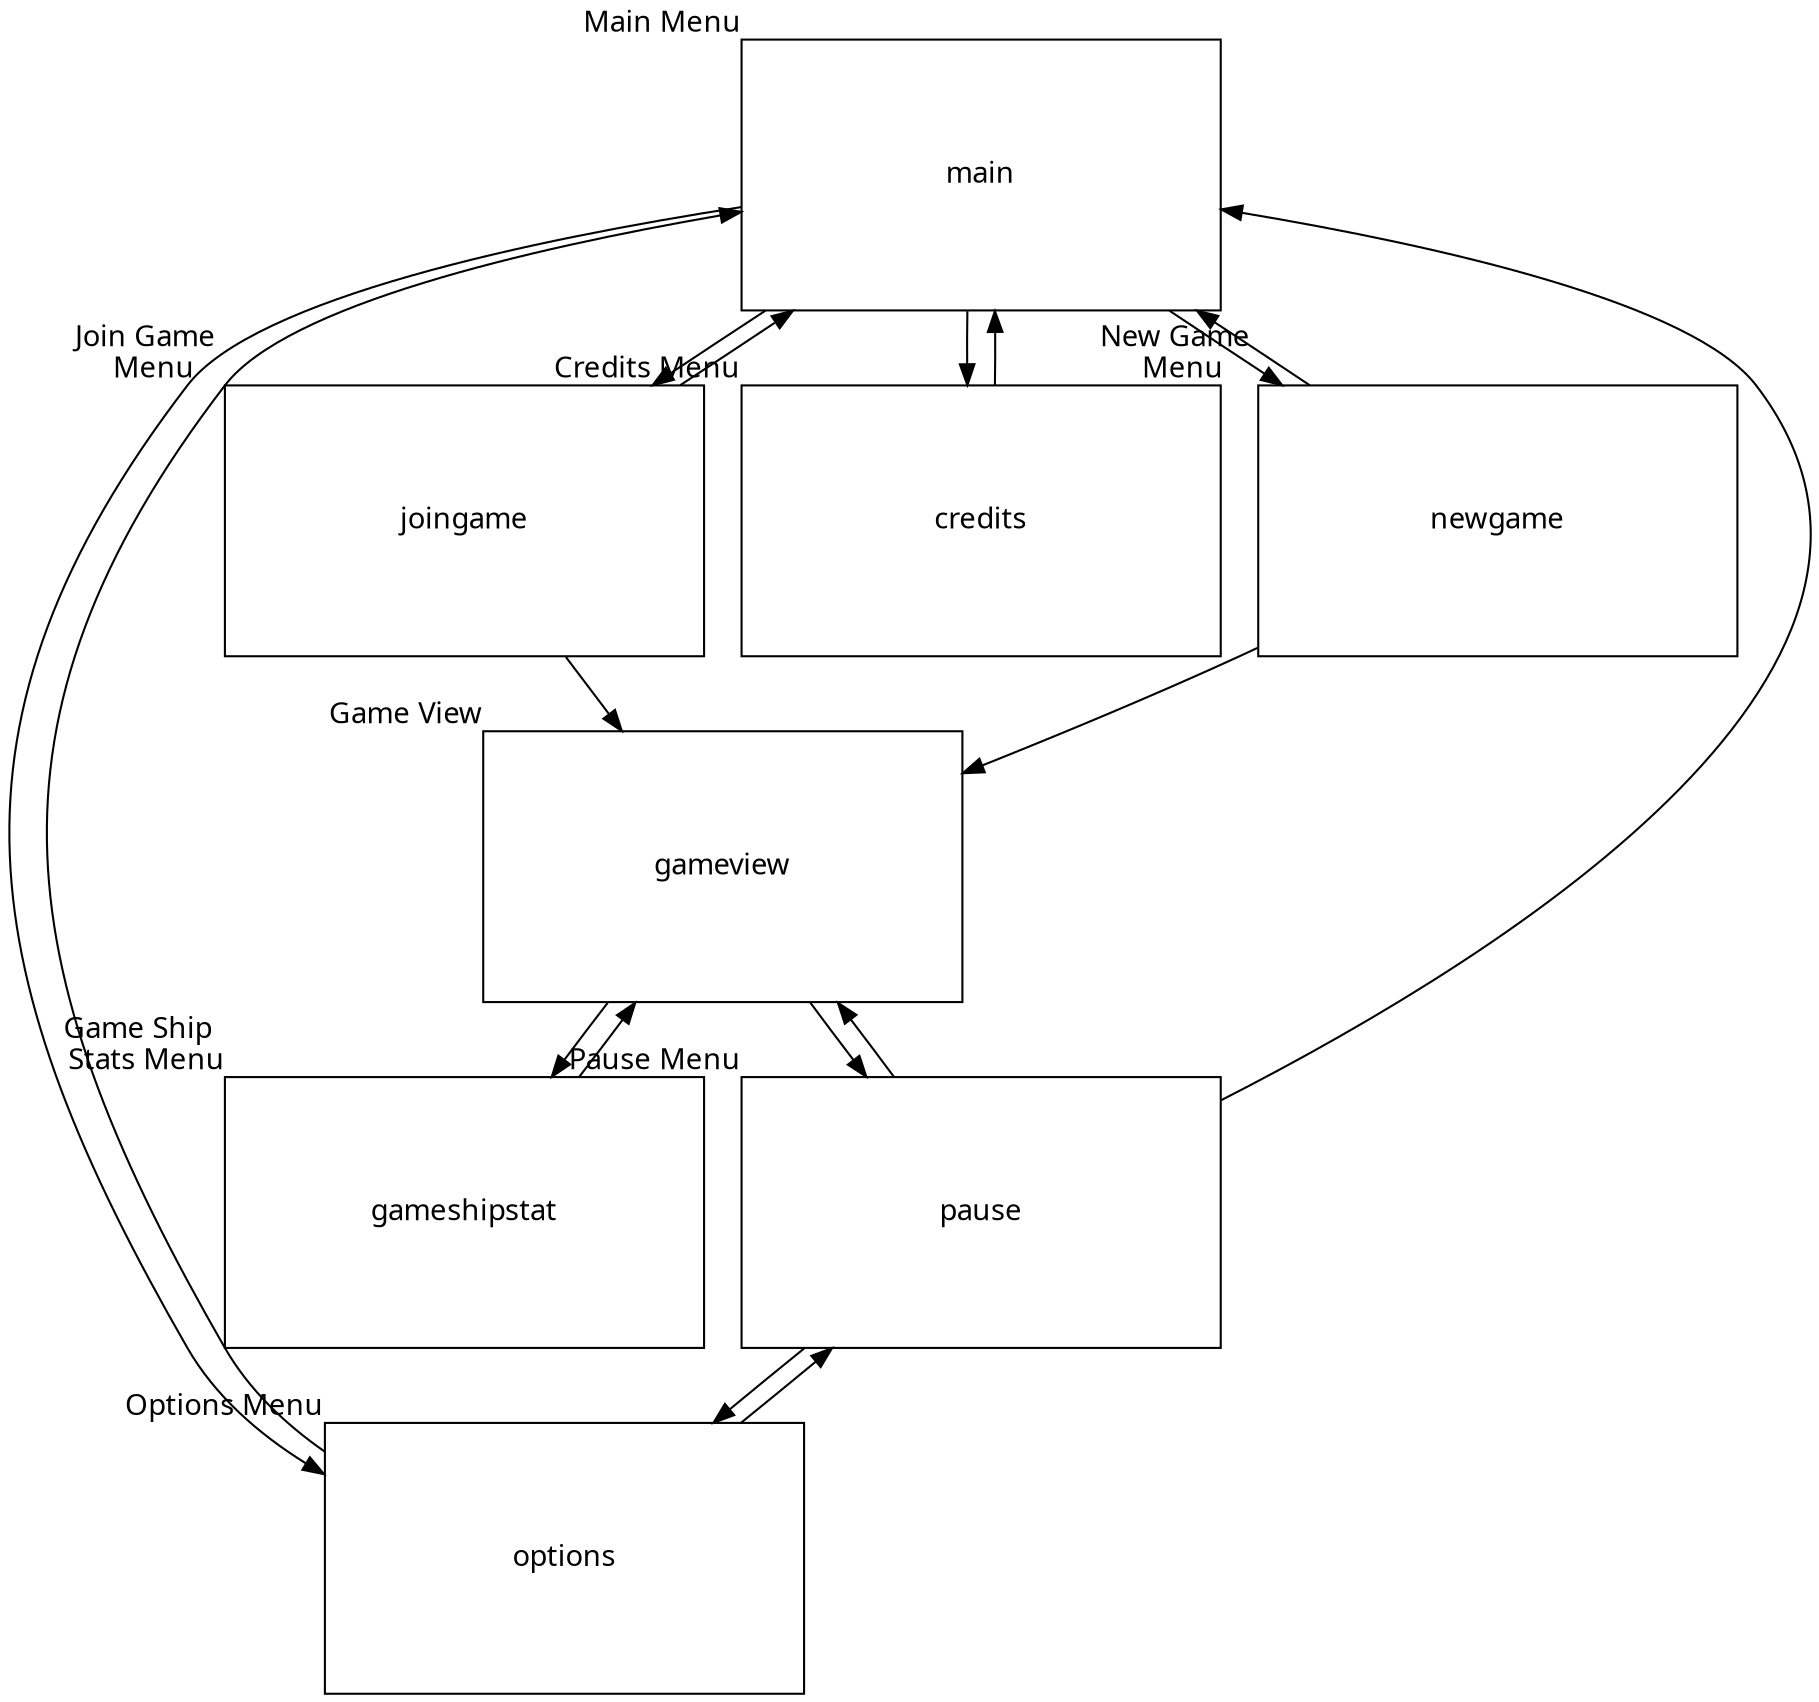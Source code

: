 digraph G {
  fontname="Source Code Variable,sans-serif"
  fontsize=12
  node [fontname="Source Code Variable,sans-serif",shape="rectangle",height="1.8",width="3.2"]
  edge [fontname="Source Code Variable,sans-serif"]
  layout=dot
  forcelabels=true
  
  main [image="mainmenu.png" imagescale=true fixedsize=true,xlabel="Main Menu"]
  newgame [image="newgamemenu.png" imagescale=true fixedsize=true,xlabel="New Game \n Menu"]
  joingame [image="joinmenu.png" imagescale=true fixedsize=true,xlabel="Join Game \n Menu"]
  gameview [image="gameview.png" imagescale=true fixedsize=true,xlabel="Game View"]
  pause [image="pausemenu.png" imagescale=true fixedsize=true,xlabel="Pause Menu"]
  credits [image="creditsmenu.png" imagescale=true fixedsize=true,xlabel="Credits Menu"]
  options [image="optionsmenu.png" imagescale=true fixedsize=true,xlabel="Options Menu"]
  gameshipstat [image="gameshipmenu.png" imagescale=true fixedsize=true,xlabel="Game Ship \n Stats Menu"]
  
  gameshipstat -> gameview 
  gameview -> gameshipstat
  gameview -> pause 
  pause -> gameview 
  newgame -> gameview 
  joingame -> gameview
  
  main -> joingame
  joingame -> main
  
  main -> newgame
  newgame -> main
  
  main -> options
  options -> main
  
  options -> pause
  pause -> options
  
  pause -> main
  
  main -> credits
  credits -> main
  
}
